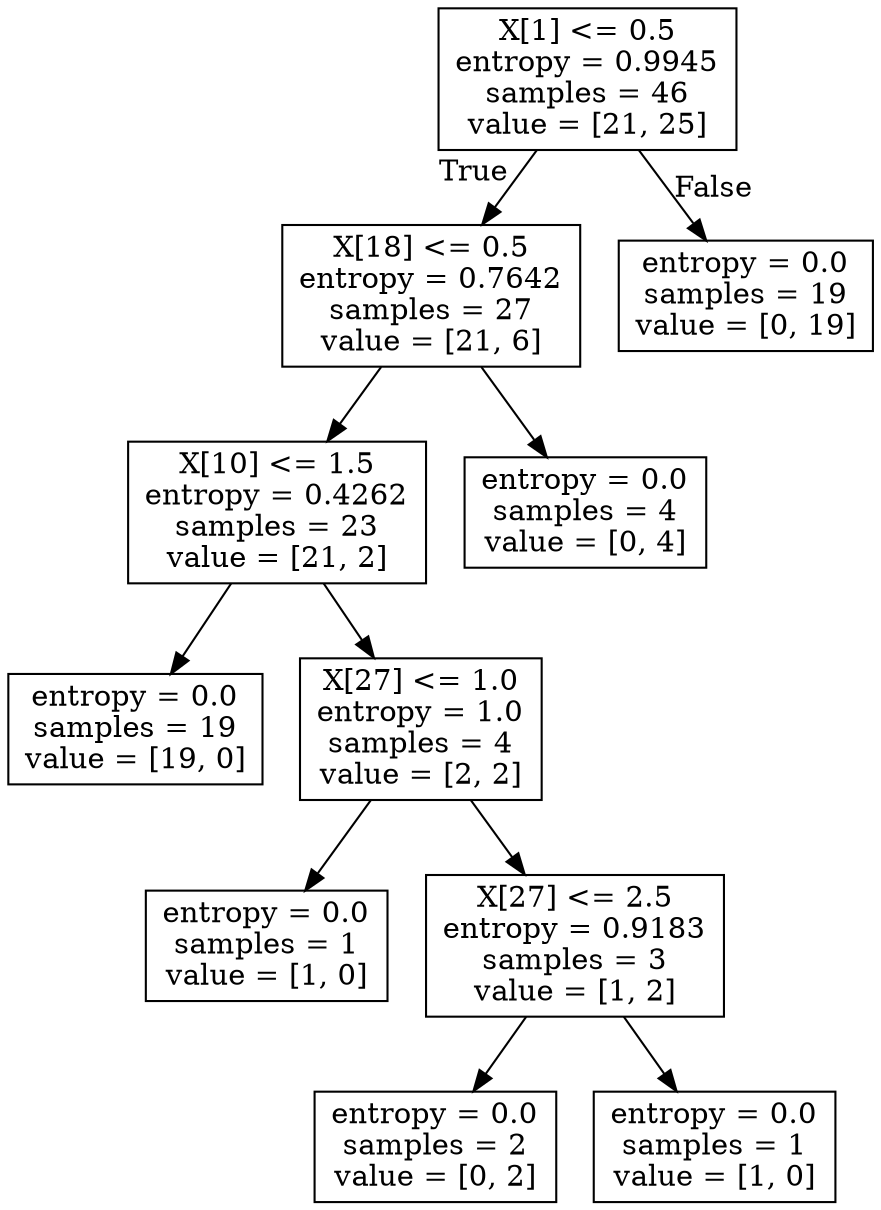 digraph Tree {
node [shape=box] ;
0 [label="X[1] <= 0.5\nentropy = 0.9945\nsamples = 46\nvalue = [21, 25]"] ;
1 [label="X[18] <= 0.5\nentropy = 0.7642\nsamples = 27\nvalue = [21, 6]"] ;
0 -> 1 [labeldistance=2.5, labelangle=45, headlabel="True"] ;
2 [label="X[10] <= 1.5\nentropy = 0.4262\nsamples = 23\nvalue = [21, 2]"] ;
1 -> 2 ;
3 [label="entropy = 0.0\nsamples = 19\nvalue = [19, 0]"] ;
2 -> 3 ;
4 [label="X[27] <= 1.0\nentropy = 1.0\nsamples = 4\nvalue = [2, 2]"] ;
2 -> 4 ;
5 [label="entropy = 0.0\nsamples = 1\nvalue = [1, 0]"] ;
4 -> 5 ;
6 [label="X[27] <= 2.5\nentropy = 0.9183\nsamples = 3\nvalue = [1, 2]"] ;
4 -> 6 ;
7 [label="entropy = 0.0\nsamples = 2\nvalue = [0, 2]"] ;
6 -> 7 ;
8 [label="entropy = 0.0\nsamples = 1\nvalue = [1, 0]"] ;
6 -> 8 ;
9 [label="entropy = 0.0\nsamples = 4\nvalue = [0, 4]"] ;
1 -> 9 ;
10 [label="entropy = 0.0\nsamples = 19\nvalue = [0, 19]"] ;
0 -> 10 [labeldistance=2.5, labelangle=-45, headlabel="False"] ;
}